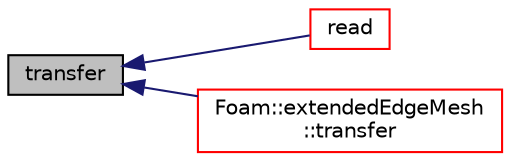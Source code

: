 digraph "transfer"
{
  bgcolor="transparent";
  edge [fontname="Helvetica",fontsize="10",labelfontname="Helvetica",labelfontsize="10"];
  node [fontname="Helvetica",fontsize="10",shape=record];
  rankdir="LR";
  Node538 [label="transfer",height=0.2,width=0.4,color="black", fillcolor="grey75", style="filled", fontcolor="black"];
  Node538 -> Node539 [dir="back",color="midnightblue",fontsize="10",style="solid",fontname="Helvetica"];
  Node539 [label="read",height=0.2,width=0.4,color="red",URL="$a22517.html#a8b399ba606eec0c1c103e9531978fb34",tooltip="Read from file. Chooses reader based on explicit extension. "];
  Node538 -> Node542 [dir="back",color="midnightblue",fontsize="10",style="solid",fontname="Helvetica"];
  Node542 [label="Foam::extendedEdgeMesh\l::transfer",height=0.2,width=0.4,color="red",URL="$a22549.html#ae0104bc5f053dfff5ca90aa974c74e46",tooltip="Transfer the contents of the argument and annul the argument. "];
}
